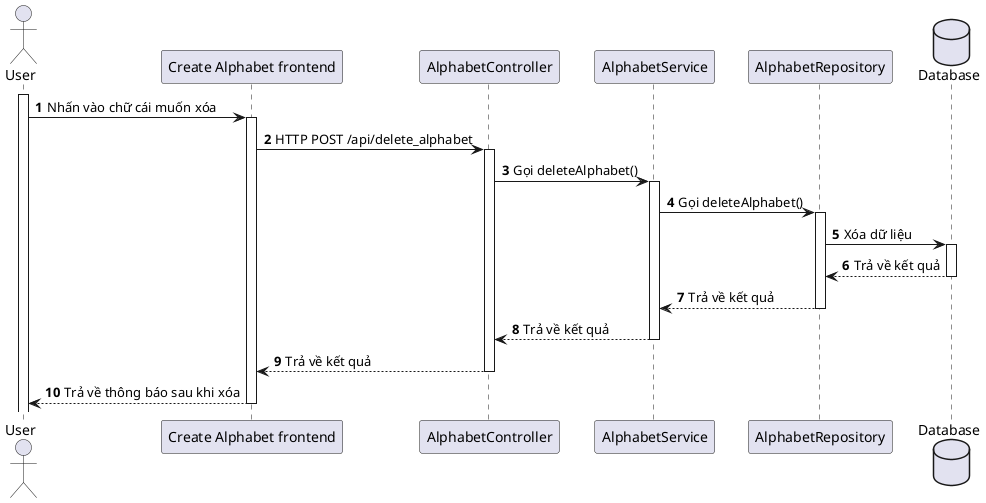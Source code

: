 @startuml
'https://plantuml.com/sequence-diagram

autonumber

actor User

participant "Create Alphabet frontend" as fe
participant "AlphabetController" as Controller
participant "AlphabetService" as Service
participant "AlphabetRepository" as Repository

database Database
activate User

User -> fe++: Nhấn vào chữ cái muốn xóa

fe -> Controller++: HTTP POST /api/delete_alphabet
Controller -> Service++: Gọi deleteAlphabet()
Service -> Repository++: Gọi deleteAlphabet()
Repository -> Database++: Xóa dữ liệu

Database --> Repository--: Trả về kết quả
Repository --> Service--: Trả về kết quả
Service --> Controller--: Trả về kết quả
Controller --> fe--: Trả về kết quả
fe --> User--: Trả về thông báo sau khi xóa



@enduml